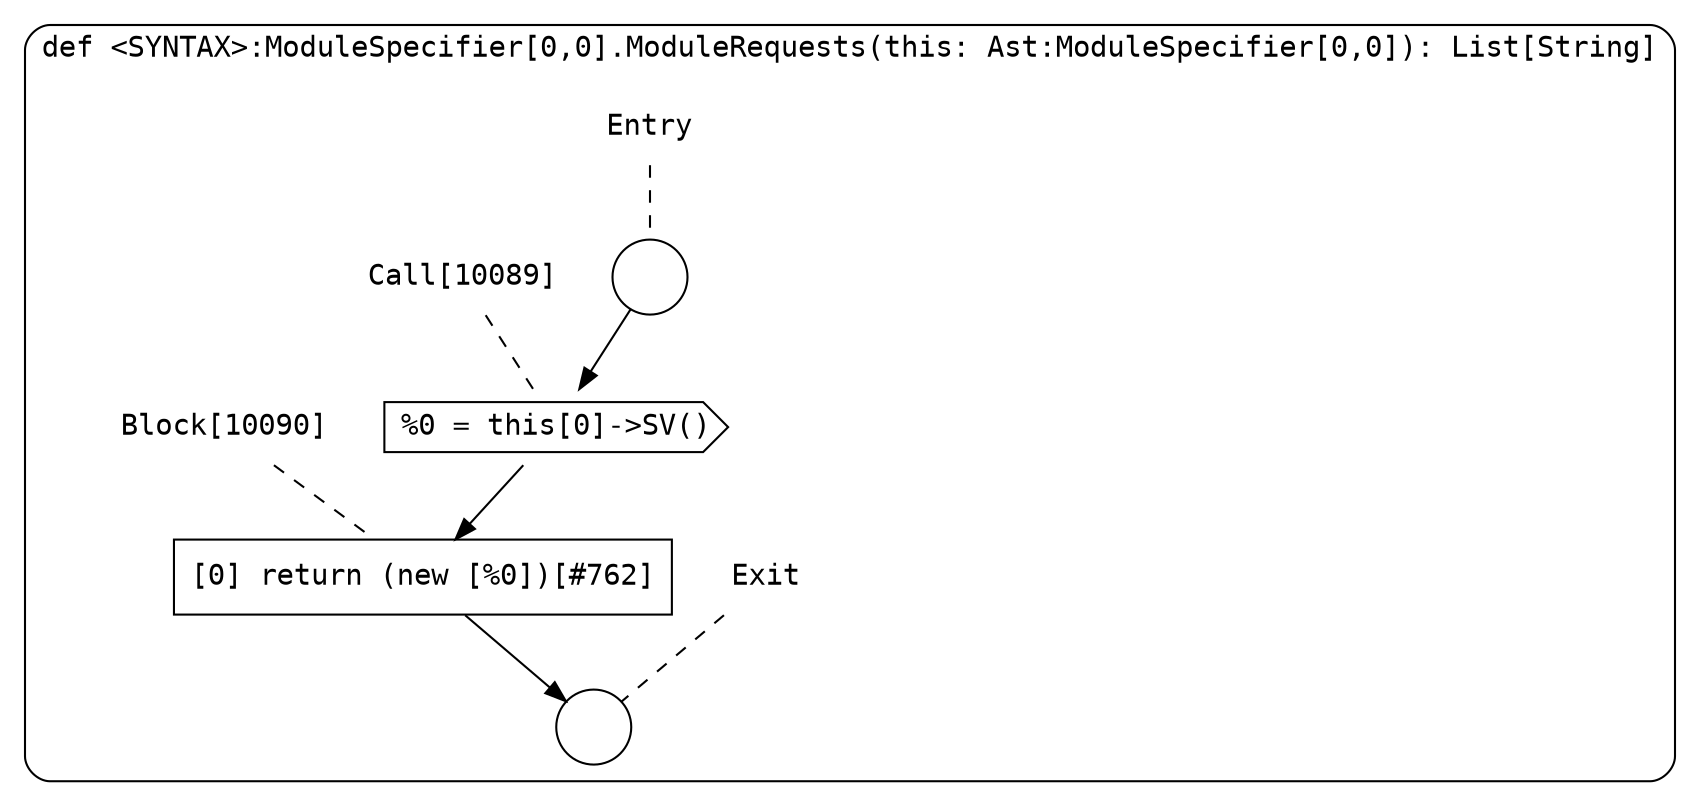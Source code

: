 digraph {
  graph [fontname = "Consolas"]
  node [fontname = "Consolas"]
  edge [fontname = "Consolas"]
  subgraph cluster1877 {
    label = "def <SYNTAX>:ModuleSpecifier[0,0].ModuleRequests(this: Ast:ModuleSpecifier[0,0]): List[String]"
    style = rounded
    cluster1877_entry_name [shape=none, label=<<font color="black">Entry</font>>]
    cluster1877_entry_name -> cluster1877_entry [arrowhead=none, color="black", style=dashed]
    cluster1877_entry [shape=circle label=" " color="black" fillcolor="white" style=filled]
    cluster1877_entry -> node10089 [color="black"]
    cluster1877_exit_name [shape=none, label=<<font color="black">Exit</font>>]
    cluster1877_exit_name -> cluster1877_exit [arrowhead=none, color="black", style=dashed]
    cluster1877_exit [shape=circle label=" " color="black" fillcolor="white" style=filled]
    node10089_name [shape=none, label=<<font color="black">Call[10089]</font>>]
    node10089_name -> node10089 [arrowhead=none, color="black", style=dashed]
    node10089 [shape=cds, label=<<font color="black">%0 = this[0]-&gt;SV()</font>> color="black" fillcolor="white", style=filled]
    node10089 -> node10090 [color="black"]
    node10090_name [shape=none, label=<<font color="black">Block[10090]</font>>]
    node10090_name -> node10090 [arrowhead=none, color="black", style=dashed]
    node10090 [shape=box, label=<<font color="black">[0] return (new [%0])[#762]<BR ALIGN="LEFT"/></font>> color="black" fillcolor="white", style=filled]
    node10090 -> cluster1877_exit [color="black"]
  }
}